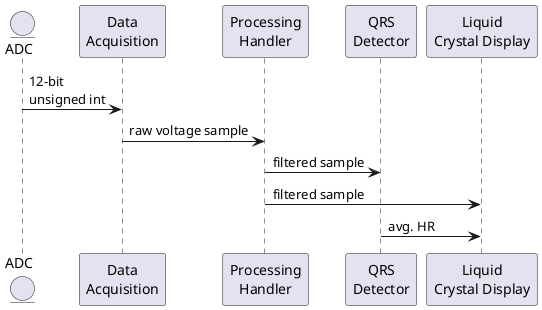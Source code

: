 @startuml
entity "ADC" as adc
participant "Data\nAcquisition" as daq
participant "Processing\nHandler" as proc
participant "QRS\nDetector" as qrs
participant "Liquid\nCrystal Display" as lcd

adc -> daq : 12-bit\nunsigned int
daq -> proc : raw voltage sample
proc -> qrs : filtered sample
proc -> lcd : filtered sample
qrs -> lcd : avg. HR
@enduml
